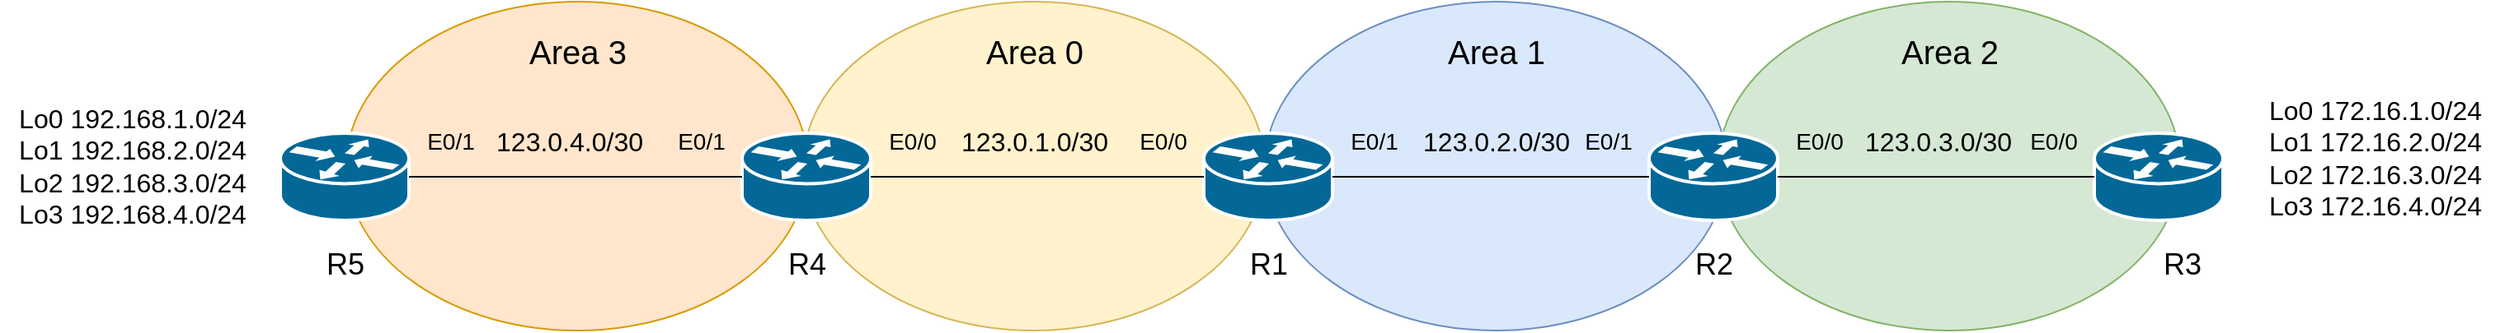 <mxfile version="21.6.8" type="device">
  <diagram name="Page-1" id="xN_nqYcz8586rW-JeH7z">
    <mxGraphModel dx="2268" dy="820" grid="1" gridSize="10" guides="1" tooltips="1" connect="1" arrows="1" fold="1" page="1" pageScale="1" pageWidth="850" pageHeight="1100" math="0" shadow="0">
      <root>
        <mxCell id="0" />
        <mxCell id="1" parent="0" />
        <mxCell id="G2wcwGP9F7wpRwiHMcPd-29" value="" style="ellipse;whiteSpace=wrap;html=1;fillColor=#dae8fc;strokeColor=#6c8ebf;" parent="1" vertex="1">
          <mxGeometry x="427" y="320" width="280" height="200" as="geometry" />
        </mxCell>
        <mxCell id="G2wcwGP9F7wpRwiHMcPd-26" value="" style="ellipse;whiteSpace=wrap;html=1;fillColor=#d5e8d4;strokeColor=#82b366;" parent="1" vertex="1">
          <mxGeometry x="702" y="320" width="280" height="200" as="geometry" />
        </mxCell>
        <mxCell id="G2wcwGP9F7wpRwiHMcPd-25" value="" style="ellipse;whiteSpace=wrap;html=1;fillColor=#ffe6cc;strokeColor=#d79b00;" parent="1" vertex="1">
          <mxGeometry x="-130" y="320" width="280" height="200" as="geometry" />
        </mxCell>
        <mxCell id="G2wcwGP9F7wpRwiHMcPd-24" value="" style="ellipse;whiteSpace=wrap;html=1;fillColor=#fff2cc;strokeColor=#d6b656;" parent="1" vertex="1">
          <mxGeometry x="147" y="320" width="280" height="200" as="geometry" />
        </mxCell>
        <mxCell id="G2wcwGP9F7wpRwiHMcPd-1" value="" style="shape=mxgraph.cisco.routers.router;sketch=0;html=1;pointerEvents=1;dashed=0;fillColor=#036897;strokeColor=#ffffff;strokeWidth=2;verticalLabelPosition=bottom;verticalAlign=top;align=center;outlineConnect=0;" parent="1" vertex="1">
          <mxGeometry x="390" y="400" width="78" height="53" as="geometry" />
        </mxCell>
        <mxCell id="G2wcwGP9F7wpRwiHMcPd-2" value="" style="shape=mxgraph.cisco.routers.router;sketch=0;html=1;pointerEvents=1;dashed=0;fillColor=#036897;strokeColor=#ffffff;strokeWidth=2;verticalLabelPosition=bottom;verticalAlign=top;align=center;outlineConnect=0;" parent="1" vertex="1">
          <mxGeometry x="660" y="400" width="78" height="53" as="geometry" />
        </mxCell>
        <mxCell id="G2wcwGP9F7wpRwiHMcPd-3" value="" style="shape=mxgraph.cisco.routers.router;sketch=0;html=1;pointerEvents=1;dashed=0;fillColor=#036897;strokeColor=#ffffff;strokeWidth=2;verticalLabelPosition=bottom;verticalAlign=top;align=center;outlineConnect=0;" parent="1" vertex="1">
          <mxGeometry x="930" y="400" width="78" height="53" as="geometry" />
        </mxCell>
        <mxCell id="G2wcwGP9F7wpRwiHMcPd-4" value="" style="shape=mxgraph.cisco.routers.router;sketch=0;html=1;pointerEvents=1;dashed=0;fillColor=#036897;strokeColor=#ffffff;strokeWidth=2;verticalLabelPosition=bottom;verticalAlign=top;align=center;outlineConnect=0;" parent="1" vertex="1">
          <mxGeometry x="110" y="400" width="78" height="53" as="geometry" />
        </mxCell>
        <mxCell id="G2wcwGP9F7wpRwiHMcPd-5" value="" style="shape=mxgraph.cisco.routers.router;sketch=0;html=1;pointerEvents=1;dashed=0;fillColor=#036897;strokeColor=#ffffff;strokeWidth=2;verticalLabelPosition=bottom;verticalAlign=top;align=center;outlineConnect=0;" parent="1" vertex="1">
          <mxGeometry x="-170" y="400" width="78" height="53" as="geometry" />
        </mxCell>
        <mxCell id="G2wcwGP9F7wpRwiHMcPd-6" value="" style="endArrow=none;html=1;rounded=0;" parent="1" source="G2wcwGP9F7wpRwiHMcPd-4" target="G2wcwGP9F7wpRwiHMcPd-1" edge="1">
          <mxGeometry width="50" height="50" relative="1" as="geometry">
            <mxPoint x="350" y="450" as="sourcePoint" />
            <mxPoint x="400" y="400" as="targetPoint" />
          </mxGeometry>
        </mxCell>
        <mxCell id="G2wcwGP9F7wpRwiHMcPd-7" value="" style="endArrow=none;html=1;rounded=0;" parent="1" source="G2wcwGP9F7wpRwiHMcPd-5" target="G2wcwGP9F7wpRwiHMcPd-4" edge="1">
          <mxGeometry width="50" height="50" relative="1" as="geometry">
            <mxPoint x="350" y="450" as="sourcePoint" />
            <mxPoint x="400" y="400" as="targetPoint" />
          </mxGeometry>
        </mxCell>
        <mxCell id="G2wcwGP9F7wpRwiHMcPd-9" value="" style="endArrow=none;html=1;rounded=0;" parent="1" source="G2wcwGP9F7wpRwiHMcPd-2" target="G2wcwGP9F7wpRwiHMcPd-1" edge="1">
          <mxGeometry width="50" height="50" relative="1" as="geometry">
            <mxPoint x="410" y="610" as="sourcePoint" />
            <mxPoint x="460" y="560" as="targetPoint" />
          </mxGeometry>
        </mxCell>
        <mxCell id="G2wcwGP9F7wpRwiHMcPd-10" value="" style="endArrow=none;html=1;rounded=0;" parent="1" source="G2wcwGP9F7wpRwiHMcPd-1" edge="1">
          <mxGeometry width="50" height="50" relative="1" as="geometry">
            <mxPoint x="350" y="450" as="sourcePoint" />
            <mxPoint x="400" y="400" as="targetPoint" />
          </mxGeometry>
        </mxCell>
        <mxCell id="G2wcwGP9F7wpRwiHMcPd-11" value="" style="endArrow=none;html=1;rounded=0;" parent="1" source="G2wcwGP9F7wpRwiHMcPd-2" target="G2wcwGP9F7wpRwiHMcPd-3" edge="1">
          <mxGeometry width="50" height="50" relative="1" as="geometry">
            <mxPoint x="350" y="450" as="sourcePoint" />
            <mxPoint x="400" y="400" as="targetPoint" />
          </mxGeometry>
        </mxCell>
        <mxCell id="G2wcwGP9F7wpRwiHMcPd-12" value="&lt;font style=&quot;font-size: 14px;&quot;&gt;E0/0&lt;/font&gt;" style="text;html=1;align=center;verticalAlign=middle;resizable=0;points=[];autosize=1;strokeColor=none;fillColor=none;" parent="1" vertex="1">
          <mxGeometry x="340" y="390" width="50" height="30" as="geometry" />
        </mxCell>
        <mxCell id="G2wcwGP9F7wpRwiHMcPd-13" value="&lt;font style=&quot;font-size: 14px;&quot;&gt;E0/1&lt;/font&gt;" style="text;html=1;align=center;verticalAlign=middle;resizable=0;points=[];autosize=1;strokeColor=none;fillColor=none;" parent="1" vertex="1">
          <mxGeometry x="468" y="390" width="50" height="30" as="geometry" />
        </mxCell>
        <mxCell id="G2wcwGP9F7wpRwiHMcPd-16" value="&lt;font style=&quot;font-size: 14px;&quot;&gt;E0/0&lt;/font&gt;" style="text;html=1;align=center;verticalAlign=middle;resizable=0;points=[];autosize=1;strokeColor=none;fillColor=none;" parent="1" vertex="1">
          <mxGeometry x="188" y="390" width="50" height="30" as="geometry" />
        </mxCell>
        <mxCell id="G2wcwGP9F7wpRwiHMcPd-18" value="&lt;font style=&quot;font-size: 14px;&quot;&gt;E0/1&lt;/font&gt;" style="text;html=1;align=center;verticalAlign=middle;resizable=0;points=[];autosize=1;strokeColor=none;fillColor=none;" parent="1" vertex="1">
          <mxGeometry x="60" y="390" width="50" height="30" as="geometry" />
        </mxCell>
        <mxCell id="G2wcwGP9F7wpRwiHMcPd-19" value="&lt;font style=&quot;font-size: 14px;&quot;&gt;E0/1&lt;/font&gt;" style="text;html=1;align=center;verticalAlign=middle;resizable=0;points=[];autosize=1;strokeColor=none;fillColor=none;" parent="1" vertex="1">
          <mxGeometry x="-92" y="390" width="50" height="30" as="geometry" />
        </mxCell>
        <mxCell id="G2wcwGP9F7wpRwiHMcPd-20" value="&lt;font style=&quot;font-size: 14px;&quot;&gt;E0/1&lt;/font&gt;" style="text;html=1;align=center;verticalAlign=middle;resizable=0;points=[];autosize=1;strokeColor=none;fillColor=none;" parent="1" vertex="1">
          <mxGeometry x="610" y="390" width="50" height="30" as="geometry" />
        </mxCell>
        <mxCell id="G2wcwGP9F7wpRwiHMcPd-21" value="&lt;font style=&quot;font-size: 14px;&quot;&gt;E0/0&lt;/font&gt;" style="text;html=1;align=center;verticalAlign=middle;resizable=0;points=[];autosize=1;strokeColor=none;fillColor=none;" parent="1" vertex="1">
          <mxGeometry x="738" y="390" width="50" height="30" as="geometry" />
        </mxCell>
        <mxCell id="G2wcwGP9F7wpRwiHMcPd-22" value="&lt;font style=&quot;font-size: 14px;&quot;&gt;E0/0&lt;/font&gt;" style="text;html=1;align=center;verticalAlign=middle;resizable=0;points=[];autosize=1;strokeColor=none;fillColor=none;" parent="1" vertex="1">
          <mxGeometry x="880" y="390" width="50" height="30" as="geometry" />
        </mxCell>
        <mxCell id="G2wcwGP9F7wpRwiHMcPd-30" value="&lt;font style=&quot;font-size: 20px;&quot;&gt;Area 0&lt;/font&gt;" style="text;html=1;align=center;verticalAlign=middle;resizable=0;points=[];autosize=1;strokeColor=none;fillColor=none;" parent="1" vertex="1">
          <mxGeometry x="247" y="330" width="80" height="40" as="geometry" />
        </mxCell>
        <mxCell id="G2wcwGP9F7wpRwiHMcPd-31" value="&lt;font style=&quot;font-size: 20px;&quot;&gt;Area 1&lt;/font&gt;" style="text;html=1;align=center;verticalAlign=middle;resizable=0;points=[];autosize=1;strokeColor=none;fillColor=none;" parent="1" vertex="1">
          <mxGeometry x="527" y="330" width="80" height="40" as="geometry" />
        </mxCell>
        <mxCell id="G2wcwGP9F7wpRwiHMcPd-32" value="&lt;font style=&quot;font-size: 20px;&quot;&gt;Area 3&lt;/font&gt;" style="text;html=1;align=center;verticalAlign=middle;resizable=0;points=[];autosize=1;strokeColor=none;fillColor=none;" parent="1" vertex="1">
          <mxGeometry x="-30" y="330" width="80" height="40" as="geometry" />
        </mxCell>
        <mxCell id="G2wcwGP9F7wpRwiHMcPd-33" value="&lt;font style=&quot;font-size: 20px;&quot;&gt;Area 2&lt;/font&gt;" style="text;html=1;align=center;verticalAlign=middle;resizable=0;points=[];autosize=1;strokeColor=none;fillColor=none;" parent="1" vertex="1">
          <mxGeometry x="802" y="330" width="80" height="40" as="geometry" />
        </mxCell>
        <mxCell id="G2wcwGP9F7wpRwiHMcPd-34" value="&lt;font style=&quot;font-size: 18px;&quot;&gt;R1&lt;/font&gt;" style="text;html=1;align=center;verticalAlign=middle;resizable=0;points=[];autosize=1;strokeColor=none;fillColor=none;" parent="1" vertex="1">
          <mxGeometry x="404" y="460" width="50" height="40" as="geometry" />
        </mxCell>
        <mxCell id="G2wcwGP9F7wpRwiHMcPd-35" value="&lt;font style=&quot;font-size: 18px;&quot;&gt;R4&lt;/font&gt;" style="text;html=1;align=center;verticalAlign=middle;resizable=0;points=[];autosize=1;strokeColor=none;fillColor=none;" parent="1" vertex="1">
          <mxGeometry x="124" y="460" width="50" height="40" as="geometry" />
        </mxCell>
        <mxCell id="G2wcwGP9F7wpRwiHMcPd-36" value="&lt;font style=&quot;font-size: 18px;&quot;&gt;R5&lt;/font&gt;" style="text;html=1;align=center;verticalAlign=middle;resizable=0;points=[];autosize=1;strokeColor=none;fillColor=none;" parent="1" vertex="1">
          <mxGeometry x="-156" y="460" width="50" height="40" as="geometry" />
        </mxCell>
        <mxCell id="G2wcwGP9F7wpRwiHMcPd-37" value="&lt;font style=&quot;font-size: 18px;&quot;&gt;R2&lt;/font&gt;" style="text;html=1;align=center;verticalAlign=middle;resizable=0;points=[];autosize=1;strokeColor=none;fillColor=none;" parent="1" vertex="1">
          <mxGeometry x="674" y="460" width="50" height="40" as="geometry" />
        </mxCell>
        <mxCell id="G2wcwGP9F7wpRwiHMcPd-38" value="&lt;font style=&quot;font-size: 18px;&quot;&gt;R3&lt;/font&gt;" style="text;html=1;align=center;verticalAlign=middle;resizable=0;points=[];autosize=1;strokeColor=none;fillColor=none;" parent="1" vertex="1">
          <mxGeometry x="958" y="460" width="50" height="40" as="geometry" />
        </mxCell>
        <mxCell id="G2wcwGP9F7wpRwiHMcPd-39" value="&lt;font style=&quot;font-size: 16px;&quot;&gt;123.0.1.0/30&lt;/font&gt;" style="text;html=1;align=center;verticalAlign=middle;resizable=0;points=[];autosize=1;strokeColor=none;fillColor=none;" parent="1" vertex="1">
          <mxGeometry x="232" y="390" width="110" height="30" as="geometry" />
        </mxCell>
        <mxCell id="G2wcwGP9F7wpRwiHMcPd-41" value="&lt;font style=&quot;font-size: 16px;&quot;&gt;123.0.2.0/30&lt;/font&gt;" style="text;html=1;align=center;verticalAlign=middle;resizable=0;points=[];autosize=1;strokeColor=none;fillColor=none;" parent="1" vertex="1">
          <mxGeometry x="512" y="390" width="110" height="30" as="geometry" />
        </mxCell>
        <mxCell id="G2wcwGP9F7wpRwiHMcPd-42" value="&lt;font style=&quot;font-size: 16px;&quot;&gt;123.0.3.0/30&lt;/font&gt;" style="text;html=1;align=center;verticalAlign=middle;resizable=0;points=[];autosize=1;strokeColor=none;fillColor=none;" parent="1" vertex="1">
          <mxGeometry x="780" y="390" width="110" height="30" as="geometry" />
        </mxCell>
        <mxCell id="G2wcwGP9F7wpRwiHMcPd-43" value="&lt;font style=&quot;font-size: 16px;&quot;&gt;123.0.4.0/30&lt;/font&gt;" style="text;html=1;align=center;verticalAlign=middle;resizable=0;points=[];autosize=1;strokeColor=none;fillColor=none;" parent="1" vertex="1">
          <mxGeometry x="-50" y="390" width="110" height="30" as="geometry" />
        </mxCell>
        <mxCell id="G2wcwGP9F7wpRwiHMcPd-46" value="&lt;font style=&quot;font-size: 16px;&quot;&gt;Lo0 192.168.1.0/24&lt;br&gt;Lo1 192.168.2.0/24&lt;br&gt;Lo2 192.168.3.0/24&lt;br&gt;Lo3 192.168.4.0/24&lt;/font&gt;" style="text;html=1;align=center;verticalAlign=middle;resizable=0;points=[];autosize=1;strokeColor=none;fillColor=none;" parent="1" vertex="1">
          <mxGeometry x="-340" y="375" width="160" height="90" as="geometry" />
        </mxCell>
        <mxCell id="G2wcwGP9F7wpRwiHMcPd-47" value="&lt;font style=&quot;font-size: 16px;&quot;&gt;Lo0 172.16.1.0/24&lt;br&gt;Lo1 172.16.2.0/24&lt;br&gt;Lo2 172.16.3.0/24&lt;br&gt;Lo3 172.16.4.0/24&lt;/font&gt;" style="text;html=1;align=center;verticalAlign=middle;resizable=0;points=[];autosize=1;strokeColor=none;fillColor=none;" parent="1" vertex="1">
          <mxGeometry x="1025" y="370" width="150" height="90" as="geometry" />
        </mxCell>
      </root>
    </mxGraphModel>
  </diagram>
</mxfile>
